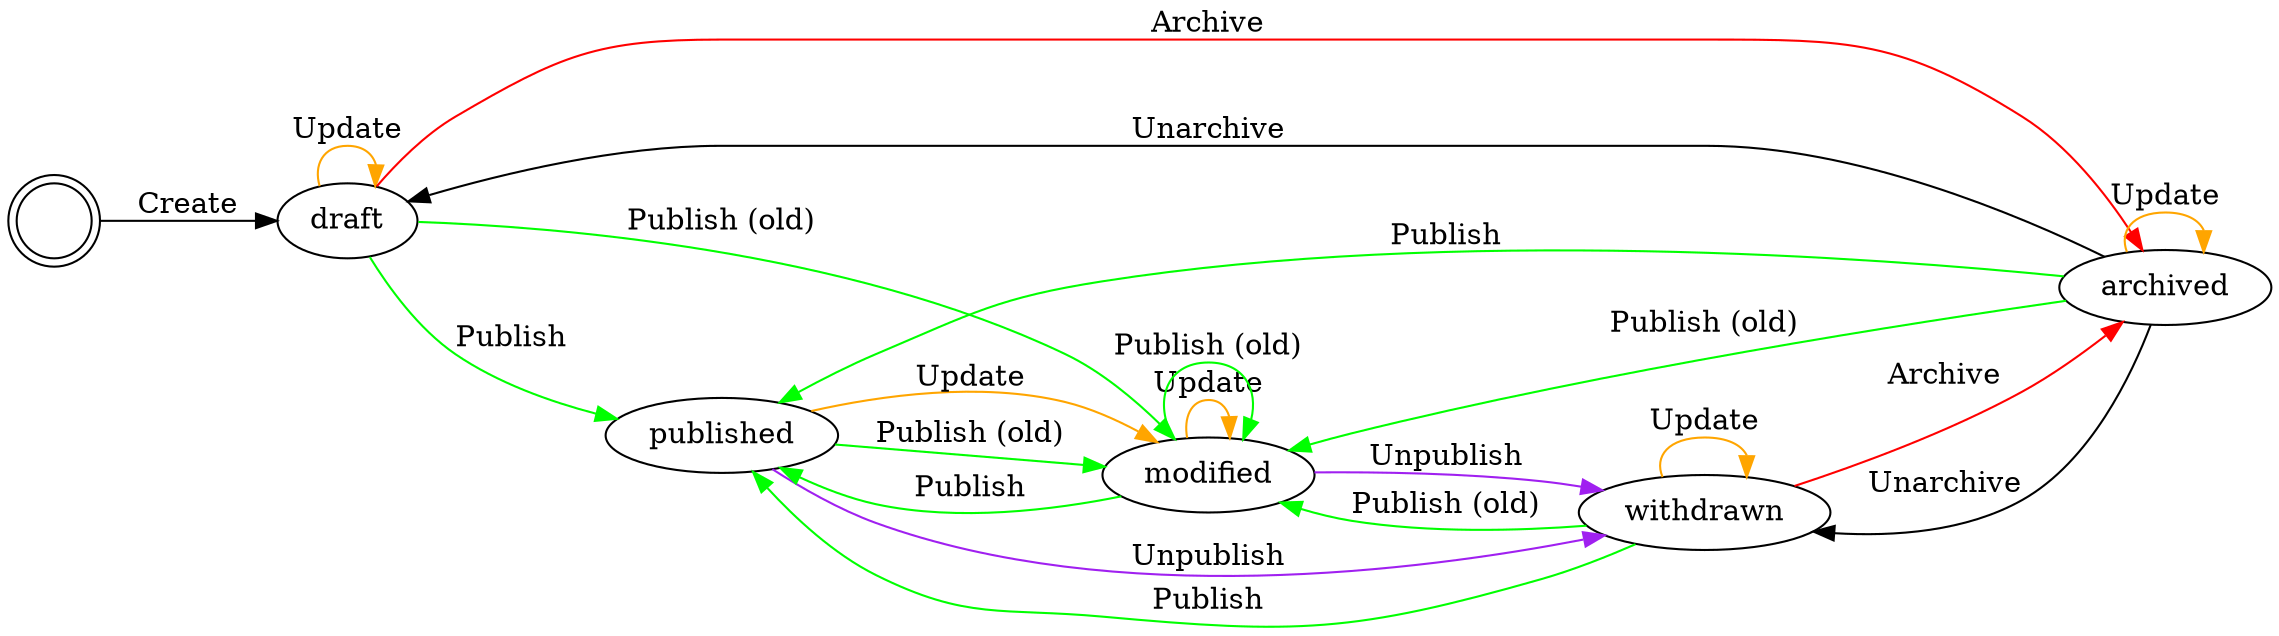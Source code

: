 digraph G {
  rankdir=LR;

  start -> draft [label="Create"];

  draft -> draft [label="Update", color=orange];
  draft -> published [label="Publish", color=green];
  draft -> modified [label="Publish (old)", color=green];
  draft -> archived [label="Archive", color=red];
  
  published -> modified [label="Update", color=orange];
  published -> modified [label="Publish (old)", color=green];
  published -> withdrawn [label="Unpublish", color=purple];
  
  modified -> modified [label="Update", color=orange];
  modified -> published [label="Publish", color=green];
  modified -> modified [label="Publish (old)", color=green];
  modified -> withdrawn [label="Unpublish", color=purple];
  
  withdrawn -> withdrawn [label="Update", color=orange];
  withdrawn -> published [label="Publish", color=green];
  withdrawn -> modified [label="Publish (old)", color=green];
  withdrawn -> archived [label="Archive", color=red];

  archived -> draft [label="Unarchive"];
  archived -> withdrawn [label="Unarchive"];
  archived -> archived [label="Update", color=orange];
  archived -> published [label="Publish", color=green];
  archived -> modified [label="Publish (old)", color=green];

  start [label="", shape=doublecircle];
}
